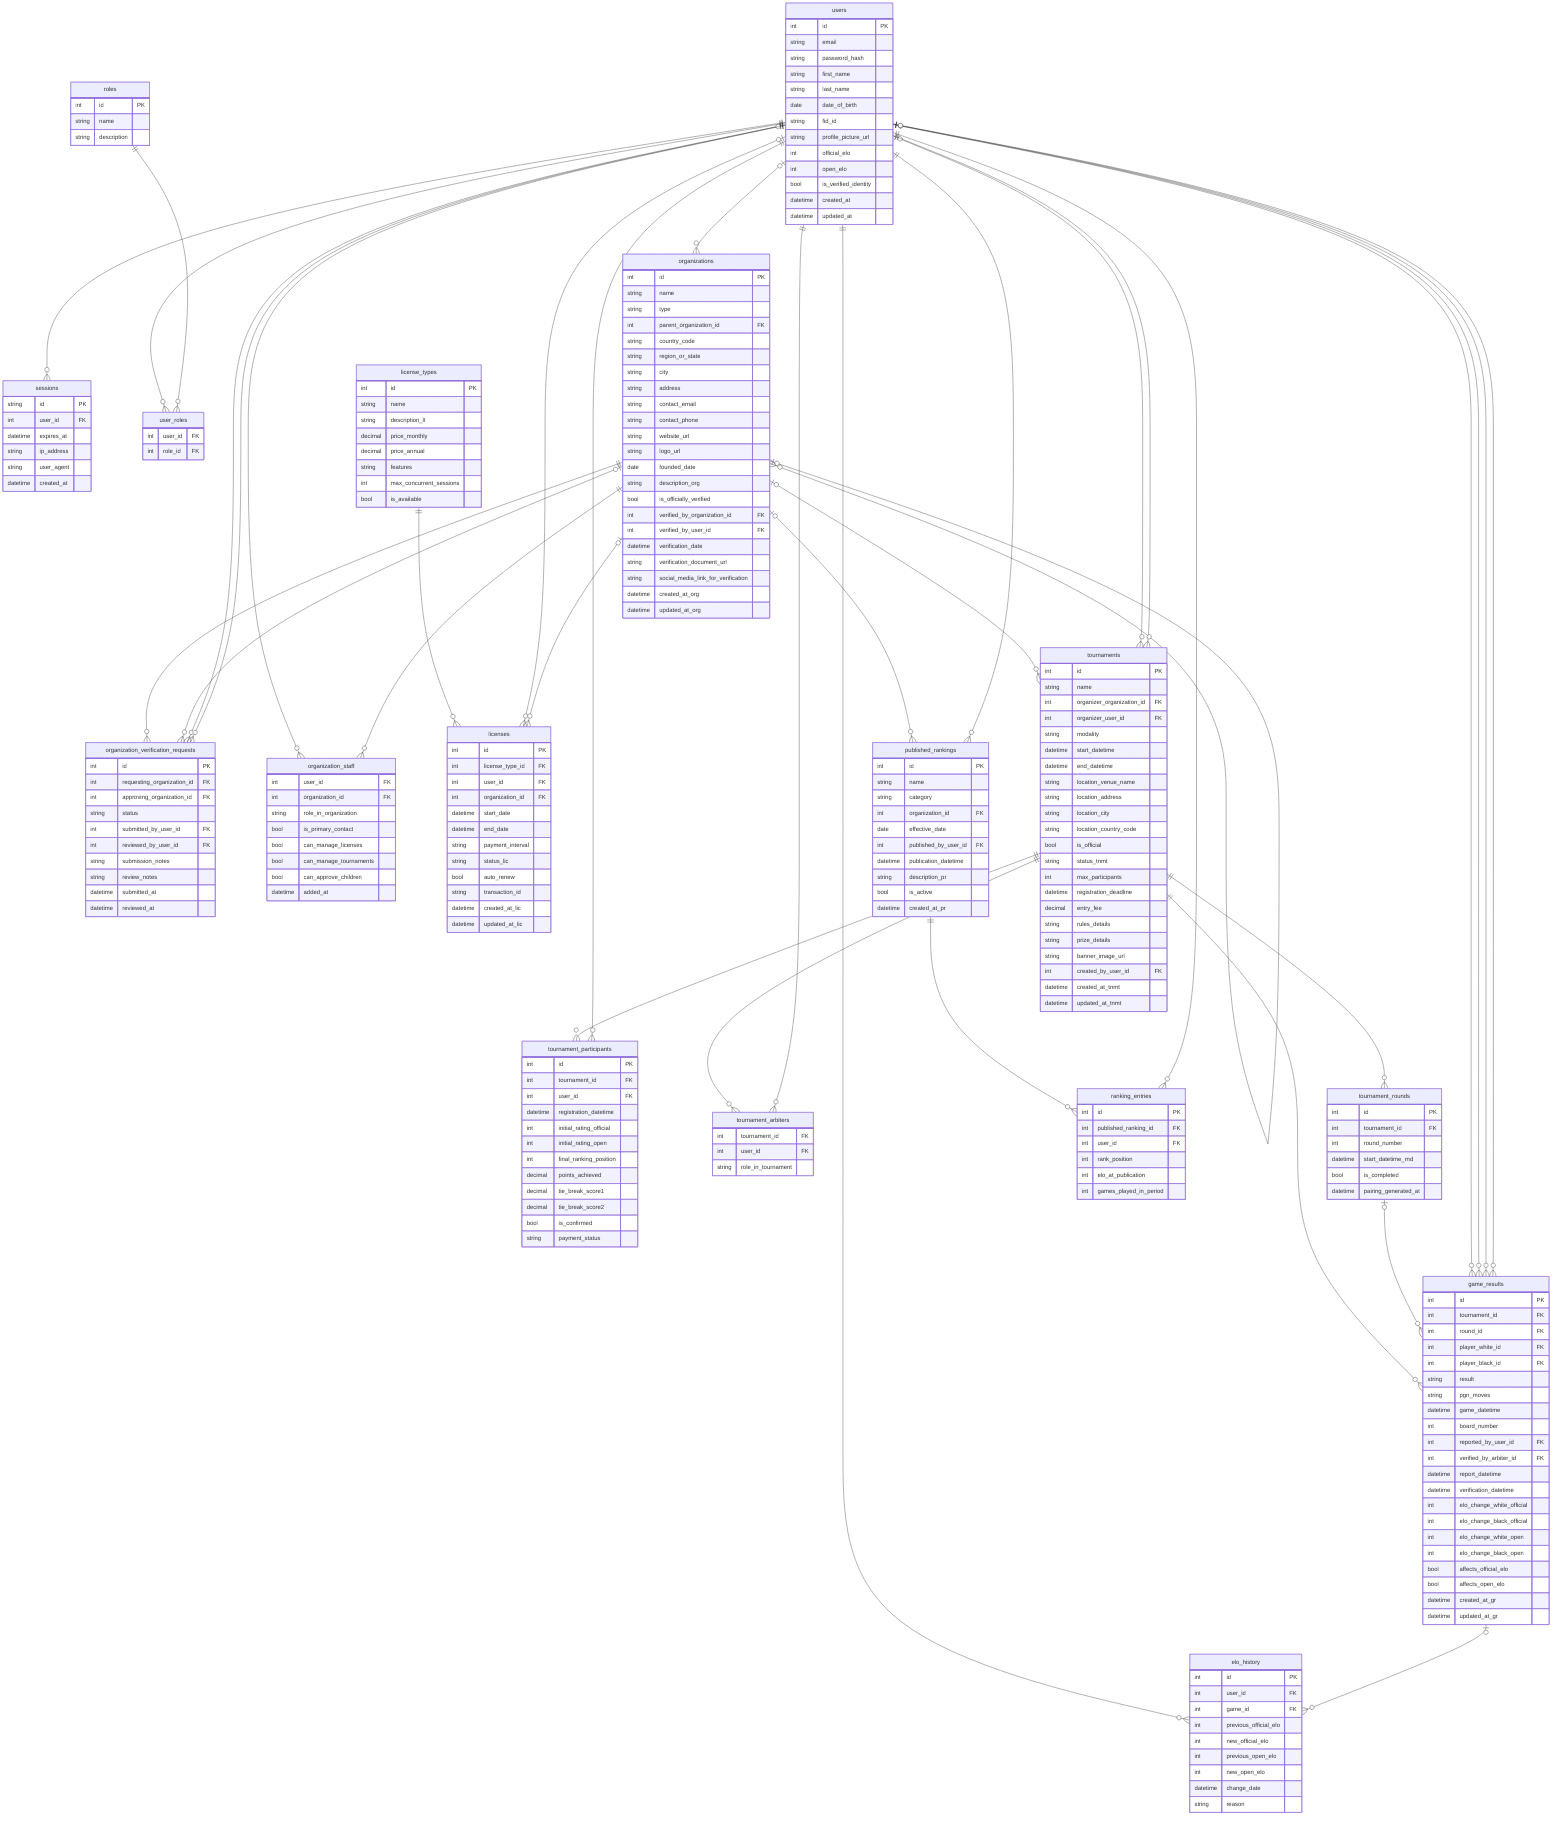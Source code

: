 erDiagram
    users {
        int id PK
        string email
        string password_hash
        string first_name
        string last_name
        date date_of_birth
        string fid_id
        string profile_picture_url
        int official_elo
        int open_elo
        bool is_verified_identity
        datetime created_at
        datetime updated_at
    }

    sessions {
        string id PK
        int user_id FK
        datetime expires_at
        string ip_address
        string user_agent
        datetime created_at
    }

    roles {
        int id PK
        string name
        string description
    }

    user_roles {
        int user_id FK
        int role_id FK
    }

    organizations {
        int id PK
        string name
        string type
        int parent_organization_id FK
        string country_code
        string region_or_state
        string city
        string address
        string contact_email
        string contact_phone
        string website_url
        string logo_url
        date founded_date
        string description_org
        bool is_officially_verified
        int verified_by_organization_id FK
        int verified_by_user_id FK
        datetime verification_date
        string verification_document_url
        string social_media_link_for_verification
        datetime created_at_org
        datetime updated_at_org
    }

    organization_verification_requests {
        int id PK
        int requesting_organization_id FK
        int approving_organization_id FK
        string status
        int submitted_by_user_id FK
        int reviewed_by_user_id FK
        string submission_notes
        string review_notes
        datetime submitted_at
        datetime reviewed_at
    }

    organization_staff {
        int user_id FK
        int organization_id FK
        string role_in_organization
        bool is_primary_contact
        bool can_manage_licenses
        bool can_manage_tournaments
        bool can_approve_children
        datetime added_at
    }

    license_types {
        int id PK
        string name
        string description_lt
        decimal price_monthly
        decimal price_annual
        string features
        int max_concurrent_sessions
        bool is_available
    }

    licenses {
        int id PK
        int license_type_id FK
        int user_id FK
        int organization_id FK
        datetime start_date
        datetime end_date
        string payment_interval
        string status_lic
        bool auto_renew
        string transaction_id
        datetime created_at_lic
        datetime updated_at_lic
    }

    elo_history {
        int id PK
        int user_id FK
        int game_id FK
        int previous_official_elo
        int new_official_elo
        int previous_open_elo
        int new_open_elo
        datetime change_date
        string reason
    }

    tournaments {
        int id PK
        string name
        int organizer_organization_id FK
        int organizer_user_id FK
        string modality
        datetime start_datetime
        datetime end_datetime
        string location_venue_name
        string location_address
        string location_city
        string location_country_code
        bool is_official
        string status_tnmt
        int max_participants
        datetime registration_deadline
        decimal entry_fee
        string rules_details
        string prize_details
        string banner_image_url
        int created_by_user_id FK
        datetime created_at_tnmt
        datetime updated_at_tnmt
    }

    tournament_participants {
        int id PK
        int tournament_id FK
        int user_id FK
        datetime registration_datetime
        int initial_rating_official
        int initial_rating_open
        int final_ranking_position
        decimal points_achieved
        decimal tie_break_score1
        decimal tie_break_score2
        bool is_confirmed
        string payment_status
    }

    tournament_arbiters {
        int tournament_id FK
        int user_id FK
        string role_in_tournament
    }

    tournament_rounds {
        int id PK
        int tournament_id FK
        int round_number
        datetime start_datetime_rnd
        bool is_completed
        datetime pairing_generated_at
    }

    game_results {
        int id PK
        int tournament_id FK
        int round_id FK
        int player_white_id FK
        int player_black_id FK
        string result
        string pgn_moves
        datetime game_datetime
        int board_number
        int reported_by_user_id FK
        int verified_by_arbiter_id FK
        datetime report_datetime
        datetime verification_datetime
        int elo_change_white_official
        int elo_change_black_official
        int elo_change_white_open
        int elo_change_black_open
        bool affects_official_elo
        bool affects_open_elo
        datetime created_at_gr
        datetime updated_at_gr
    }

    published_rankings {
        int id PK
        string name
        string category
        int organization_id FK
        date effective_date
        int published_by_user_id FK
        datetime publication_datetime
        string description_pr
        bool is_active
        datetime created_at_pr
    }

    ranking_entries {
        int id PK
        int published_ranking_id FK
        int user_id FK
        int rank_position
        int elo_at_publication
        int games_played_in_period
    }

    users ||--o{ sessions : ""
    users ||--o{ user_roles : ""
    roles ||--o{ user_roles : ""
    organizations }o--o| organizations : ""
    organizations }o--o| organizations : ""
    users  o|--o{ organizations : ""
    organizations ||--o{ organization_verification_requests : ""
    organizations  o|--o{ organization_verification_requests : ""
    users ||--o{ organization_verification_requests : ""
    users  o|--o{ organization_verification_requests : ""
    users ||--o{ organization_staff : ""
    organizations ||--o{ organization_staff : ""
    license_types ||--o{ licenses : ""
    users  o|--o{ licenses : ""
    organizations  o|--o{ licenses : ""
    users ||--o{ elo_history : ""
    game_results  o|--o{ elo_history : ""
    organizations  o|--o{ tournaments : ""
    users  o|--o{ tournaments : ""
    users ||--o{ tournaments : ""
    tournaments ||--o{ tournament_participants : ""
    users ||--o{ tournament_participants : ""
    tournaments ||--o{ tournament_arbiters : ""
    users ||--o{ tournament_arbiters : ""
    tournaments ||--o{ tournament_rounds : ""
    tournaments ||--o{ game_results : ""
    tournament_rounds  o|--o{ game_results : ""
    users  o|--o{ game_results : ""
    users  o|--o{ game_results : ""
    users  o|--o{ game_results : ""
    users  o|--o{ game_results : ""
    organizations  o|--o{ published_rankings : ""
    users ||--o{ published_rankings : ""
    published_rankings ||--o{ ranking_entries : ""
    users ||--o{ ranking_entries : ""